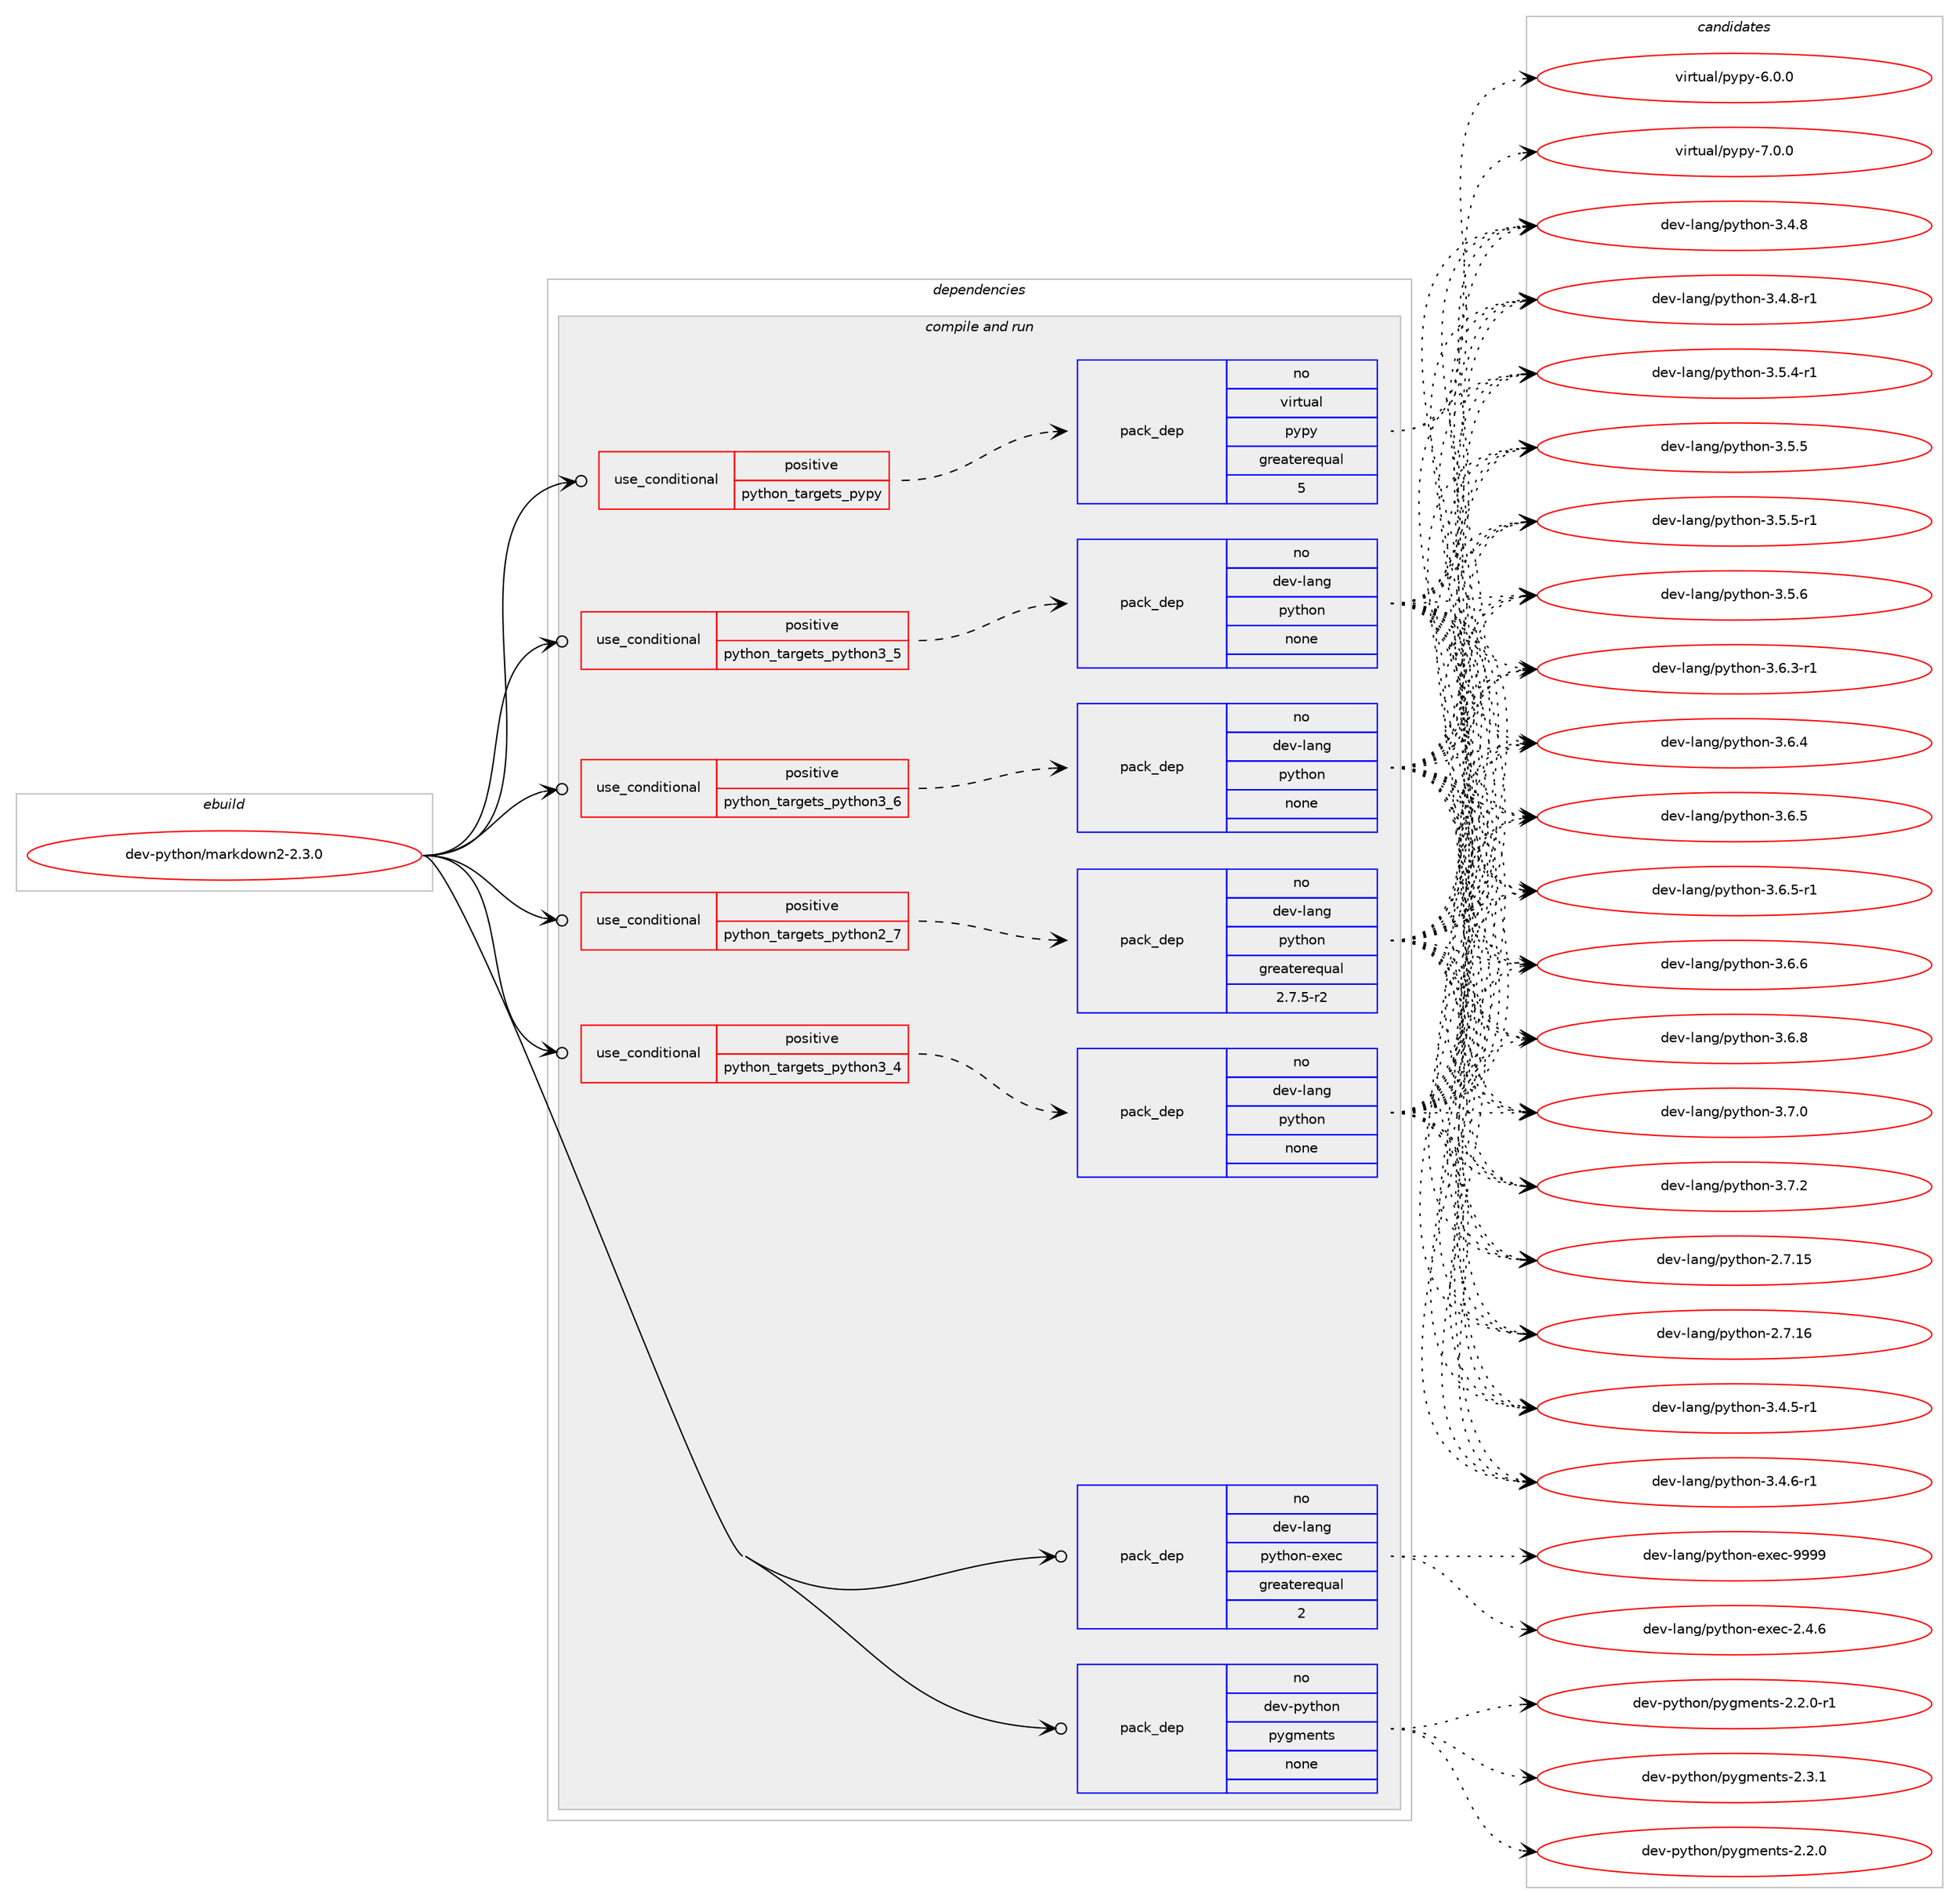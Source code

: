 digraph prolog {

# *************
# Graph options
# *************

newrank=true;
concentrate=true;
compound=true;
graph [rankdir=LR,fontname=Helvetica,fontsize=10,ranksep=1.5];#, ranksep=2.5, nodesep=0.2];
edge  [arrowhead=vee];
node  [fontname=Helvetica,fontsize=10];

# **********
# The ebuild
# **********

subgraph cluster_leftcol {
color=gray;
rank=same;
label=<<i>ebuild</i>>;
id [label="dev-python/markdown2-2.3.0", color=red, width=4, href="../dev-python/markdown2-2.3.0.svg"];
}

# ****************
# The dependencies
# ****************

subgraph cluster_midcol {
color=gray;
label=<<i>dependencies</i>>;
subgraph cluster_compile {
fillcolor="#eeeeee";
style=filled;
label=<<i>compile</i>>;
}
subgraph cluster_compileandrun {
fillcolor="#eeeeee";
style=filled;
label=<<i>compile and run</i>>;
subgraph cond377267 {
dependency1418200 [label=<<TABLE BORDER="0" CELLBORDER="1" CELLSPACING="0" CELLPADDING="4"><TR><TD ROWSPAN="3" CELLPADDING="10">use_conditional</TD></TR><TR><TD>positive</TD></TR><TR><TD>python_targets_pypy</TD></TR></TABLE>>, shape=none, color=red];
subgraph pack1017660 {
dependency1418201 [label=<<TABLE BORDER="0" CELLBORDER="1" CELLSPACING="0" CELLPADDING="4" WIDTH="220"><TR><TD ROWSPAN="6" CELLPADDING="30">pack_dep</TD></TR><TR><TD WIDTH="110">no</TD></TR><TR><TD>virtual</TD></TR><TR><TD>pypy</TD></TR><TR><TD>greaterequal</TD></TR><TR><TD>5</TD></TR></TABLE>>, shape=none, color=blue];
}
dependency1418200:e -> dependency1418201:w [weight=20,style="dashed",arrowhead="vee"];
}
id:e -> dependency1418200:w [weight=20,style="solid",arrowhead="odotvee"];
subgraph cond377268 {
dependency1418202 [label=<<TABLE BORDER="0" CELLBORDER="1" CELLSPACING="0" CELLPADDING="4"><TR><TD ROWSPAN="3" CELLPADDING="10">use_conditional</TD></TR><TR><TD>positive</TD></TR><TR><TD>python_targets_python2_7</TD></TR></TABLE>>, shape=none, color=red];
subgraph pack1017661 {
dependency1418203 [label=<<TABLE BORDER="0" CELLBORDER="1" CELLSPACING="0" CELLPADDING="4" WIDTH="220"><TR><TD ROWSPAN="6" CELLPADDING="30">pack_dep</TD></TR><TR><TD WIDTH="110">no</TD></TR><TR><TD>dev-lang</TD></TR><TR><TD>python</TD></TR><TR><TD>greaterequal</TD></TR><TR><TD>2.7.5-r2</TD></TR></TABLE>>, shape=none, color=blue];
}
dependency1418202:e -> dependency1418203:w [weight=20,style="dashed",arrowhead="vee"];
}
id:e -> dependency1418202:w [weight=20,style="solid",arrowhead="odotvee"];
subgraph cond377269 {
dependency1418204 [label=<<TABLE BORDER="0" CELLBORDER="1" CELLSPACING="0" CELLPADDING="4"><TR><TD ROWSPAN="3" CELLPADDING="10">use_conditional</TD></TR><TR><TD>positive</TD></TR><TR><TD>python_targets_python3_4</TD></TR></TABLE>>, shape=none, color=red];
subgraph pack1017662 {
dependency1418205 [label=<<TABLE BORDER="0" CELLBORDER="1" CELLSPACING="0" CELLPADDING="4" WIDTH="220"><TR><TD ROWSPAN="6" CELLPADDING="30">pack_dep</TD></TR><TR><TD WIDTH="110">no</TD></TR><TR><TD>dev-lang</TD></TR><TR><TD>python</TD></TR><TR><TD>none</TD></TR><TR><TD></TD></TR></TABLE>>, shape=none, color=blue];
}
dependency1418204:e -> dependency1418205:w [weight=20,style="dashed",arrowhead="vee"];
}
id:e -> dependency1418204:w [weight=20,style="solid",arrowhead="odotvee"];
subgraph cond377270 {
dependency1418206 [label=<<TABLE BORDER="0" CELLBORDER="1" CELLSPACING="0" CELLPADDING="4"><TR><TD ROWSPAN="3" CELLPADDING="10">use_conditional</TD></TR><TR><TD>positive</TD></TR><TR><TD>python_targets_python3_5</TD></TR></TABLE>>, shape=none, color=red];
subgraph pack1017663 {
dependency1418207 [label=<<TABLE BORDER="0" CELLBORDER="1" CELLSPACING="0" CELLPADDING="4" WIDTH="220"><TR><TD ROWSPAN="6" CELLPADDING="30">pack_dep</TD></TR><TR><TD WIDTH="110">no</TD></TR><TR><TD>dev-lang</TD></TR><TR><TD>python</TD></TR><TR><TD>none</TD></TR><TR><TD></TD></TR></TABLE>>, shape=none, color=blue];
}
dependency1418206:e -> dependency1418207:w [weight=20,style="dashed",arrowhead="vee"];
}
id:e -> dependency1418206:w [weight=20,style="solid",arrowhead="odotvee"];
subgraph cond377271 {
dependency1418208 [label=<<TABLE BORDER="0" CELLBORDER="1" CELLSPACING="0" CELLPADDING="4"><TR><TD ROWSPAN="3" CELLPADDING="10">use_conditional</TD></TR><TR><TD>positive</TD></TR><TR><TD>python_targets_python3_6</TD></TR></TABLE>>, shape=none, color=red];
subgraph pack1017664 {
dependency1418209 [label=<<TABLE BORDER="0" CELLBORDER="1" CELLSPACING="0" CELLPADDING="4" WIDTH="220"><TR><TD ROWSPAN="6" CELLPADDING="30">pack_dep</TD></TR><TR><TD WIDTH="110">no</TD></TR><TR><TD>dev-lang</TD></TR><TR><TD>python</TD></TR><TR><TD>none</TD></TR><TR><TD></TD></TR></TABLE>>, shape=none, color=blue];
}
dependency1418208:e -> dependency1418209:w [weight=20,style="dashed",arrowhead="vee"];
}
id:e -> dependency1418208:w [weight=20,style="solid",arrowhead="odotvee"];
subgraph pack1017665 {
dependency1418210 [label=<<TABLE BORDER="0" CELLBORDER="1" CELLSPACING="0" CELLPADDING="4" WIDTH="220"><TR><TD ROWSPAN="6" CELLPADDING="30">pack_dep</TD></TR><TR><TD WIDTH="110">no</TD></TR><TR><TD>dev-lang</TD></TR><TR><TD>python-exec</TD></TR><TR><TD>greaterequal</TD></TR><TR><TD>2</TD></TR></TABLE>>, shape=none, color=blue];
}
id:e -> dependency1418210:w [weight=20,style="solid",arrowhead="odotvee"];
subgraph pack1017666 {
dependency1418211 [label=<<TABLE BORDER="0" CELLBORDER="1" CELLSPACING="0" CELLPADDING="4" WIDTH="220"><TR><TD ROWSPAN="6" CELLPADDING="30">pack_dep</TD></TR><TR><TD WIDTH="110">no</TD></TR><TR><TD>dev-python</TD></TR><TR><TD>pygments</TD></TR><TR><TD>none</TD></TR><TR><TD></TD></TR></TABLE>>, shape=none, color=blue];
}
id:e -> dependency1418211:w [weight=20,style="solid",arrowhead="odotvee"];
}
subgraph cluster_run {
fillcolor="#eeeeee";
style=filled;
label=<<i>run</i>>;
}
}

# **************
# The candidates
# **************

subgraph cluster_choices {
rank=same;
color=gray;
label=<<i>candidates</i>>;

subgraph choice1017660 {
color=black;
nodesep=1;
choice1181051141161179710847112121112121455446484648 [label="virtual/pypy-6.0.0", color=red, width=4,href="../virtual/pypy-6.0.0.svg"];
choice1181051141161179710847112121112121455546484648 [label="virtual/pypy-7.0.0", color=red, width=4,href="../virtual/pypy-7.0.0.svg"];
dependency1418201:e -> choice1181051141161179710847112121112121455446484648:w [style=dotted,weight="100"];
dependency1418201:e -> choice1181051141161179710847112121112121455546484648:w [style=dotted,weight="100"];
}
subgraph choice1017661 {
color=black;
nodesep=1;
choice10010111845108971101034711212111610411111045504655464953 [label="dev-lang/python-2.7.15", color=red, width=4,href="../dev-lang/python-2.7.15.svg"];
choice10010111845108971101034711212111610411111045504655464954 [label="dev-lang/python-2.7.16", color=red, width=4,href="../dev-lang/python-2.7.16.svg"];
choice1001011184510897110103471121211161041111104551465246534511449 [label="dev-lang/python-3.4.5-r1", color=red, width=4,href="../dev-lang/python-3.4.5-r1.svg"];
choice1001011184510897110103471121211161041111104551465246544511449 [label="dev-lang/python-3.4.6-r1", color=red, width=4,href="../dev-lang/python-3.4.6-r1.svg"];
choice100101118451089711010347112121116104111110455146524656 [label="dev-lang/python-3.4.8", color=red, width=4,href="../dev-lang/python-3.4.8.svg"];
choice1001011184510897110103471121211161041111104551465246564511449 [label="dev-lang/python-3.4.8-r1", color=red, width=4,href="../dev-lang/python-3.4.8-r1.svg"];
choice1001011184510897110103471121211161041111104551465346524511449 [label="dev-lang/python-3.5.4-r1", color=red, width=4,href="../dev-lang/python-3.5.4-r1.svg"];
choice100101118451089711010347112121116104111110455146534653 [label="dev-lang/python-3.5.5", color=red, width=4,href="../dev-lang/python-3.5.5.svg"];
choice1001011184510897110103471121211161041111104551465346534511449 [label="dev-lang/python-3.5.5-r1", color=red, width=4,href="../dev-lang/python-3.5.5-r1.svg"];
choice100101118451089711010347112121116104111110455146534654 [label="dev-lang/python-3.5.6", color=red, width=4,href="../dev-lang/python-3.5.6.svg"];
choice1001011184510897110103471121211161041111104551465446514511449 [label="dev-lang/python-3.6.3-r1", color=red, width=4,href="../dev-lang/python-3.6.3-r1.svg"];
choice100101118451089711010347112121116104111110455146544652 [label="dev-lang/python-3.6.4", color=red, width=4,href="../dev-lang/python-3.6.4.svg"];
choice100101118451089711010347112121116104111110455146544653 [label="dev-lang/python-3.6.5", color=red, width=4,href="../dev-lang/python-3.6.5.svg"];
choice1001011184510897110103471121211161041111104551465446534511449 [label="dev-lang/python-3.6.5-r1", color=red, width=4,href="../dev-lang/python-3.6.5-r1.svg"];
choice100101118451089711010347112121116104111110455146544654 [label="dev-lang/python-3.6.6", color=red, width=4,href="../dev-lang/python-3.6.6.svg"];
choice100101118451089711010347112121116104111110455146544656 [label="dev-lang/python-3.6.8", color=red, width=4,href="../dev-lang/python-3.6.8.svg"];
choice100101118451089711010347112121116104111110455146554648 [label="dev-lang/python-3.7.0", color=red, width=4,href="../dev-lang/python-3.7.0.svg"];
choice100101118451089711010347112121116104111110455146554650 [label="dev-lang/python-3.7.2", color=red, width=4,href="../dev-lang/python-3.7.2.svg"];
dependency1418203:e -> choice10010111845108971101034711212111610411111045504655464953:w [style=dotted,weight="100"];
dependency1418203:e -> choice10010111845108971101034711212111610411111045504655464954:w [style=dotted,weight="100"];
dependency1418203:e -> choice1001011184510897110103471121211161041111104551465246534511449:w [style=dotted,weight="100"];
dependency1418203:e -> choice1001011184510897110103471121211161041111104551465246544511449:w [style=dotted,weight="100"];
dependency1418203:e -> choice100101118451089711010347112121116104111110455146524656:w [style=dotted,weight="100"];
dependency1418203:e -> choice1001011184510897110103471121211161041111104551465246564511449:w [style=dotted,weight="100"];
dependency1418203:e -> choice1001011184510897110103471121211161041111104551465346524511449:w [style=dotted,weight="100"];
dependency1418203:e -> choice100101118451089711010347112121116104111110455146534653:w [style=dotted,weight="100"];
dependency1418203:e -> choice1001011184510897110103471121211161041111104551465346534511449:w [style=dotted,weight="100"];
dependency1418203:e -> choice100101118451089711010347112121116104111110455146534654:w [style=dotted,weight="100"];
dependency1418203:e -> choice1001011184510897110103471121211161041111104551465446514511449:w [style=dotted,weight="100"];
dependency1418203:e -> choice100101118451089711010347112121116104111110455146544652:w [style=dotted,weight="100"];
dependency1418203:e -> choice100101118451089711010347112121116104111110455146544653:w [style=dotted,weight="100"];
dependency1418203:e -> choice1001011184510897110103471121211161041111104551465446534511449:w [style=dotted,weight="100"];
dependency1418203:e -> choice100101118451089711010347112121116104111110455146544654:w [style=dotted,weight="100"];
dependency1418203:e -> choice100101118451089711010347112121116104111110455146544656:w [style=dotted,weight="100"];
dependency1418203:e -> choice100101118451089711010347112121116104111110455146554648:w [style=dotted,weight="100"];
dependency1418203:e -> choice100101118451089711010347112121116104111110455146554650:w [style=dotted,weight="100"];
}
subgraph choice1017662 {
color=black;
nodesep=1;
choice10010111845108971101034711212111610411111045504655464953 [label="dev-lang/python-2.7.15", color=red, width=4,href="../dev-lang/python-2.7.15.svg"];
choice10010111845108971101034711212111610411111045504655464954 [label="dev-lang/python-2.7.16", color=red, width=4,href="../dev-lang/python-2.7.16.svg"];
choice1001011184510897110103471121211161041111104551465246534511449 [label="dev-lang/python-3.4.5-r1", color=red, width=4,href="../dev-lang/python-3.4.5-r1.svg"];
choice1001011184510897110103471121211161041111104551465246544511449 [label="dev-lang/python-3.4.6-r1", color=red, width=4,href="../dev-lang/python-3.4.6-r1.svg"];
choice100101118451089711010347112121116104111110455146524656 [label="dev-lang/python-3.4.8", color=red, width=4,href="../dev-lang/python-3.4.8.svg"];
choice1001011184510897110103471121211161041111104551465246564511449 [label="dev-lang/python-3.4.8-r1", color=red, width=4,href="../dev-lang/python-3.4.8-r1.svg"];
choice1001011184510897110103471121211161041111104551465346524511449 [label="dev-lang/python-3.5.4-r1", color=red, width=4,href="../dev-lang/python-3.5.4-r1.svg"];
choice100101118451089711010347112121116104111110455146534653 [label="dev-lang/python-3.5.5", color=red, width=4,href="../dev-lang/python-3.5.5.svg"];
choice1001011184510897110103471121211161041111104551465346534511449 [label="dev-lang/python-3.5.5-r1", color=red, width=4,href="../dev-lang/python-3.5.5-r1.svg"];
choice100101118451089711010347112121116104111110455146534654 [label="dev-lang/python-3.5.6", color=red, width=4,href="../dev-lang/python-3.5.6.svg"];
choice1001011184510897110103471121211161041111104551465446514511449 [label="dev-lang/python-3.6.3-r1", color=red, width=4,href="../dev-lang/python-3.6.3-r1.svg"];
choice100101118451089711010347112121116104111110455146544652 [label="dev-lang/python-3.6.4", color=red, width=4,href="../dev-lang/python-3.6.4.svg"];
choice100101118451089711010347112121116104111110455146544653 [label="dev-lang/python-3.6.5", color=red, width=4,href="../dev-lang/python-3.6.5.svg"];
choice1001011184510897110103471121211161041111104551465446534511449 [label="dev-lang/python-3.6.5-r1", color=red, width=4,href="../dev-lang/python-3.6.5-r1.svg"];
choice100101118451089711010347112121116104111110455146544654 [label="dev-lang/python-3.6.6", color=red, width=4,href="../dev-lang/python-3.6.6.svg"];
choice100101118451089711010347112121116104111110455146544656 [label="dev-lang/python-3.6.8", color=red, width=4,href="../dev-lang/python-3.6.8.svg"];
choice100101118451089711010347112121116104111110455146554648 [label="dev-lang/python-3.7.0", color=red, width=4,href="../dev-lang/python-3.7.0.svg"];
choice100101118451089711010347112121116104111110455146554650 [label="dev-lang/python-3.7.2", color=red, width=4,href="../dev-lang/python-3.7.2.svg"];
dependency1418205:e -> choice10010111845108971101034711212111610411111045504655464953:w [style=dotted,weight="100"];
dependency1418205:e -> choice10010111845108971101034711212111610411111045504655464954:w [style=dotted,weight="100"];
dependency1418205:e -> choice1001011184510897110103471121211161041111104551465246534511449:w [style=dotted,weight="100"];
dependency1418205:e -> choice1001011184510897110103471121211161041111104551465246544511449:w [style=dotted,weight="100"];
dependency1418205:e -> choice100101118451089711010347112121116104111110455146524656:w [style=dotted,weight="100"];
dependency1418205:e -> choice1001011184510897110103471121211161041111104551465246564511449:w [style=dotted,weight="100"];
dependency1418205:e -> choice1001011184510897110103471121211161041111104551465346524511449:w [style=dotted,weight="100"];
dependency1418205:e -> choice100101118451089711010347112121116104111110455146534653:w [style=dotted,weight="100"];
dependency1418205:e -> choice1001011184510897110103471121211161041111104551465346534511449:w [style=dotted,weight="100"];
dependency1418205:e -> choice100101118451089711010347112121116104111110455146534654:w [style=dotted,weight="100"];
dependency1418205:e -> choice1001011184510897110103471121211161041111104551465446514511449:w [style=dotted,weight="100"];
dependency1418205:e -> choice100101118451089711010347112121116104111110455146544652:w [style=dotted,weight="100"];
dependency1418205:e -> choice100101118451089711010347112121116104111110455146544653:w [style=dotted,weight="100"];
dependency1418205:e -> choice1001011184510897110103471121211161041111104551465446534511449:w [style=dotted,weight="100"];
dependency1418205:e -> choice100101118451089711010347112121116104111110455146544654:w [style=dotted,weight="100"];
dependency1418205:e -> choice100101118451089711010347112121116104111110455146544656:w [style=dotted,weight="100"];
dependency1418205:e -> choice100101118451089711010347112121116104111110455146554648:w [style=dotted,weight="100"];
dependency1418205:e -> choice100101118451089711010347112121116104111110455146554650:w [style=dotted,weight="100"];
}
subgraph choice1017663 {
color=black;
nodesep=1;
choice10010111845108971101034711212111610411111045504655464953 [label="dev-lang/python-2.7.15", color=red, width=4,href="../dev-lang/python-2.7.15.svg"];
choice10010111845108971101034711212111610411111045504655464954 [label="dev-lang/python-2.7.16", color=red, width=4,href="../dev-lang/python-2.7.16.svg"];
choice1001011184510897110103471121211161041111104551465246534511449 [label="dev-lang/python-3.4.5-r1", color=red, width=4,href="../dev-lang/python-3.4.5-r1.svg"];
choice1001011184510897110103471121211161041111104551465246544511449 [label="dev-lang/python-3.4.6-r1", color=red, width=4,href="../dev-lang/python-3.4.6-r1.svg"];
choice100101118451089711010347112121116104111110455146524656 [label="dev-lang/python-3.4.8", color=red, width=4,href="../dev-lang/python-3.4.8.svg"];
choice1001011184510897110103471121211161041111104551465246564511449 [label="dev-lang/python-3.4.8-r1", color=red, width=4,href="../dev-lang/python-3.4.8-r1.svg"];
choice1001011184510897110103471121211161041111104551465346524511449 [label="dev-lang/python-3.5.4-r1", color=red, width=4,href="../dev-lang/python-3.5.4-r1.svg"];
choice100101118451089711010347112121116104111110455146534653 [label="dev-lang/python-3.5.5", color=red, width=4,href="../dev-lang/python-3.5.5.svg"];
choice1001011184510897110103471121211161041111104551465346534511449 [label="dev-lang/python-3.5.5-r1", color=red, width=4,href="../dev-lang/python-3.5.5-r1.svg"];
choice100101118451089711010347112121116104111110455146534654 [label="dev-lang/python-3.5.6", color=red, width=4,href="../dev-lang/python-3.5.6.svg"];
choice1001011184510897110103471121211161041111104551465446514511449 [label="dev-lang/python-3.6.3-r1", color=red, width=4,href="../dev-lang/python-3.6.3-r1.svg"];
choice100101118451089711010347112121116104111110455146544652 [label="dev-lang/python-3.6.4", color=red, width=4,href="../dev-lang/python-3.6.4.svg"];
choice100101118451089711010347112121116104111110455146544653 [label="dev-lang/python-3.6.5", color=red, width=4,href="../dev-lang/python-3.6.5.svg"];
choice1001011184510897110103471121211161041111104551465446534511449 [label="dev-lang/python-3.6.5-r1", color=red, width=4,href="../dev-lang/python-3.6.5-r1.svg"];
choice100101118451089711010347112121116104111110455146544654 [label="dev-lang/python-3.6.6", color=red, width=4,href="../dev-lang/python-3.6.6.svg"];
choice100101118451089711010347112121116104111110455146544656 [label="dev-lang/python-3.6.8", color=red, width=4,href="../dev-lang/python-3.6.8.svg"];
choice100101118451089711010347112121116104111110455146554648 [label="dev-lang/python-3.7.0", color=red, width=4,href="../dev-lang/python-3.7.0.svg"];
choice100101118451089711010347112121116104111110455146554650 [label="dev-lang/python-3.7.2", color=red, width=4,href="../dev-lang/python-3.7.2.svg"];
dependency1418207:e -> choice10010111845108971101034711212111610411111045504655464953:w [style=dotted,weight="100"];
dependency1418207:e -> choice10010111845108971101034711212111610411111045504655464954:w [style=dotted,weight="100"];
dependency1418207:e -> choice1001011184510897110103471121211161041111104551465246534511449:w [style=dotted,weight="100"];
dependency1418207:e -> choice1001011184510897110103471121211161041111104551465246544511449:w [style=dotted,weight="100"];
dependency1418207:e -> choice100101118451089711010347112121116104111110455146524656:w [style=dotted,weight="100"];
dependency1418207:e -> choice1001011184510897110103471121211161041111104551465246564511449:w [style=dotted,weight="100"];
dependency1418207:e -> choice1001011184510897110103471121211161041111104551465346524511449:w [style=dotted,weight="100"];
dependency1418207:e -> choice100101118451089711010347112121116104111110455146534653:w [style=dotted,weight="100"];
dependency1418207:e -> choice1001011184510897110103471121211161041111104551465346534511449:w [style=dotted,weight="100"];
dependency1418207:e -> choice100101118451089711010347112121116104111110455146534654:w [style=dotted,weight="100"];
dependency1418207:e -> choice1001011184510897110103471121211161041111104551465446514511449:w [style=dotted,weight="100"];
dependency1418207:e -> choice100101118451089711010347112121116104111110455146544652:w [style=dotted,weight="100"];
dependency1418207:e -> choice100101118451089711010347112121116104111110455146544653:w [style=dotted,weight="100"];
dependency1418207:e -> choice1001011184510897110103471121211161041111104551465446534511449:w [style=dotted,weight="100"];
dependency1418207:e -> choice100101118451089711010347112121116104111110455146544654:w [style=dotted,weight="100"];
dependency1418207:e -> choice100101118451089711010347112121116104111110455146544656:w [style=dotted,weight="100"];
dependency1418207:e -> choice100101118451089711010347112121116104111110455146554648:w [style=dotted,weight="100"];
dependency1418207:e -> choice100101118451089711010347112121116104111110455146554650:w [style=dotted,weight="100"];
}
subgraph choice1017664 {
color=black;
nodesep=1;
choice10010111845108971101034711212111610411111045504655464953 [label="dev-lang/python-2.7.15", color=red, width=4,href="../dev-lang/python-2.7.15.svg"];
choice10010111845108971101034711212111610411111045504655464954 [label="dev-lang/python-2.7.16", color=red, width=4,href="../dev-lang/python-2.7.16.svg"];
choice1001011184510897110103471121211161041111104551465246534511449 [label="dev-lang/python-3.4.5-r1", color=red, width=4,href="../dev-lang/python-3.4.5-r1.svg"];
choice1001011184510897110103471121211161041111104551465246544511449 [label="dev-lang/python-3.4.6-r1", color=red, width=4,href="../dev-lang/python-3.4.6-r1.svg"];
choice100101118451089711010347112121116104111110455146524656 [label="dev-lang/python-3.4.8", color=red, width=4,href="../dev-lang/python-3.4.8.svg"];
choice1001011184510897110103471121211161041111104551465246564511449 [label="dev-lang/python-3.4.8-r1", color=red, width=4,href="../dev-lang/python-3.4.8-r1.svg"];
choice1001011184510897110103471121211161041111104551465346524511449 [label="dev-lang/python-3.5.4-r1", color=red, width=4,href="../dev-lang/python-3.5.4-r1.svg"];
choice100101118451089711010347112121116104111110455146534653 [label="dev-lang/python-3.5.5", color=red, width=4,href="../dev-lang/python-3.5.5.svg"];
choice1001011184510897110103471121211161041111104551465346534511449 [label="dev-lang/python-3.5.5-r1", color=red, width=4,href="../dev-lang/python-3.5.5-r1.svg"];
choice100101118451089711010347112121116104111110455146534654 [label="dev-lang/python-3.5.6", color=red, width=4,href="../dev-lang/python-3.5.6.svg"];
choice1001011184510897110103471121211161041111104551465446514511449 [label="dev-lang/python-3.6.3-r1", color=red, width=4,href="../dev-lang/python-3.6.3-r1.svg"];
choice100101118451089711010347112121116104111110455146544652 [label="dev-lang/python-3.6.4", color=red, width=4,href="../dev-lang/python-3.6.4.svg"];
choice100101118451089711010347112121116104111110455146544653 [label="dev-lang/python-3.6.5", color=red, width=4,href="../dev-lang/python-3.6.5.svg"];
choice1001011184510897110103471121211161041111104551465446534511449 [label="dev-lang/python-3.6.5-r1", color=red, width=4,href="../dev-lang/python-3.6.5-r1.svg"];
choice100101118451089711010347112121116104111110455146544654 [label="dev-lang/python-3.6.6", color=red, width=4,href="../dev-lang/python-3.6.6.svg"];
choice100101118451089711010347112121116104111110455146544656 [label="dev-lang/python-3.6.8", color=red, width=4,href="../dev-lang/python-3.6.8.svg"];
choice100101118451089711010347112121116104111110455146554648 [label="dev-lang/python-3.7.0", color=red, width=4,href="../dev-lang/python-3.7.0.svg"];
choice100101118451089711010347112121116104111110455146554650 [label="dev-lang/python-3.7.2", color=red, width=4,href="../dev-lang/python-3.7.2.svg"];
dependency1418209:e -> choice10010111845108971101034711212111610411111045504655464953:w [style=dotted,weight="100"];
dependency1418209:e -> choice10010111845108971101034711212111610411111045504655464954:w [style=dotted,weight="100"];
dependency1418209:e -> choice1001011184510897110103471121211161041111104551465246534511449:w [style=dotted,weight="100"];
dependency1418209:e -> choice1001011184510897110103471121211161041111104551465246544511449:w [style=dotted,weight="100"];
dependency1418209:e -> choice100101118451089711010347112121116104111110455146524656:w [style=dotted,weight="100"];
dependency1418209:e -> choice1001011184510897110103471121211161041111104551465246564511449:w [style=dotted,weight="100"];
dependency1418209:e -> choice1001011184510897110103471121211161041111104551465346524511449:w [style=dotted,weight="100"];
dependency1418209:e -> choice100101118451089711010347112121116104111110455146534653:w [style=dotted,weight="100"];
dependency1418209:e -> choice1001011184510897110103471121211161041111104551465346534511449:w [style=dotted,weight="100"];
dependency1418209:e -> choice100101118451089711010347112121116104111110455146534654:w [style=dotted,weight="100"];
dependency1418209:e -> choice1001011184510897110103471121211161041111104551465446514511449:w [style=dotted,weight="100"];
dependency1418209:e -> choice100101118451089711010347112121116104111110455146544652:w [style=dotted,weight="100"];
dependency1418209:e -> choice100101118451089711010347112121116104111110455146544653:w [style=dotted,weight="100"];
dependency1418209:e -> choice1001011184510897110103471121211161041111104551465446534511449:w [style=dotted,weight="100"];
dependency1418209:e -> choice100101118451089711010347112121116104111110455146544654:w [style=dotted,weight="100"];
dependency1418209:e -> choice100101118451089711010347112121116104111110455146544656:w [style=dotted,weight="100"];
dependency1418209:e -> choice100101118451089711010347112121116104111110455146554648:w [style=dotted,weight="100"];
dependency1418209:e -> choice100101118451089711010347112121116104111110455146554650:w [style=dotted,weight="100"];
}
subgraph choice1017665 {
color=black;
nodesep=1;
choice1001011184510897110103471121211161041111104510112010199455046524654 [label="dev-lang/python-exec-2.4.6", color=red, width=4,href="../dev-lang/python-exec-2.4.6.svg"];
choice10010111845108971101034711212111610411111045101120101994557575757 [label="dev-lang/python-exec-9999", color=red, width=4,href="../dev-lang/python-exec-9999.svg"];
dependency1418210:e -> choice1001011184510897110103471121211161041111104510112010199455046524654:w [style=dotted,weight="100"];
dependency1418210:e -> choice10010111845108971101034711212111610411111045101120101994557575757:w [style=dotted,weight="100"];
}
subgraph choice1017666 {
color=black;
nodesep=1;
choice1001011184511212111610411111047112121103109101110116115455046504648 [label="dev-python/pygments-2.2.0", color=red, width=4,href="../dev-python/pygments-2.2.0.svg"];
choice10010111845112121116104111110471121211031091011101161154550465046484511449 [label="dev-python/pygments-2.2.0-r1", color=red, width=4,href="../dev-python/pygments-2.2.0-r1.svg"];
choice1001011184511212111610411111047112121103109101110116115455046514649 [label="dev-python/pygments-2.3.1", color=red, width=4,href="../dev-python/pygments-2.3.1.svg"];
dependency1418211:e -> choice1001011184511212111610411111047112121103109101110116115455046504648:w [style=dotted,weight="100"];
dependency1418211:e -> choice10010111845112121116104111110471121211031091011101161154550465046484511449:w [style=dotted,weight="100"];
dependency1418211:e -> choice1001011184511212111610411111047112121103109101110116115455046514649:w [style=dotted,weight="100"];
}
}

}

